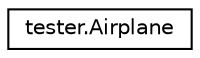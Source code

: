 digraph "Graphical Class Hierarchy"
{
  edge [fontname="Helvetica",fontsize="10",labelfontname="Helvetica",labelfontsize="10"];
  node [fontname="Helvetica",fontsize="10",shape=record];
  rankdir="LR";
  Node0 [label="tester.Airplane",height=0.2,width=0.4,color="black", fillcolor="white", style="filled",URL="$classtester_1_1_airplane.html"];
}
